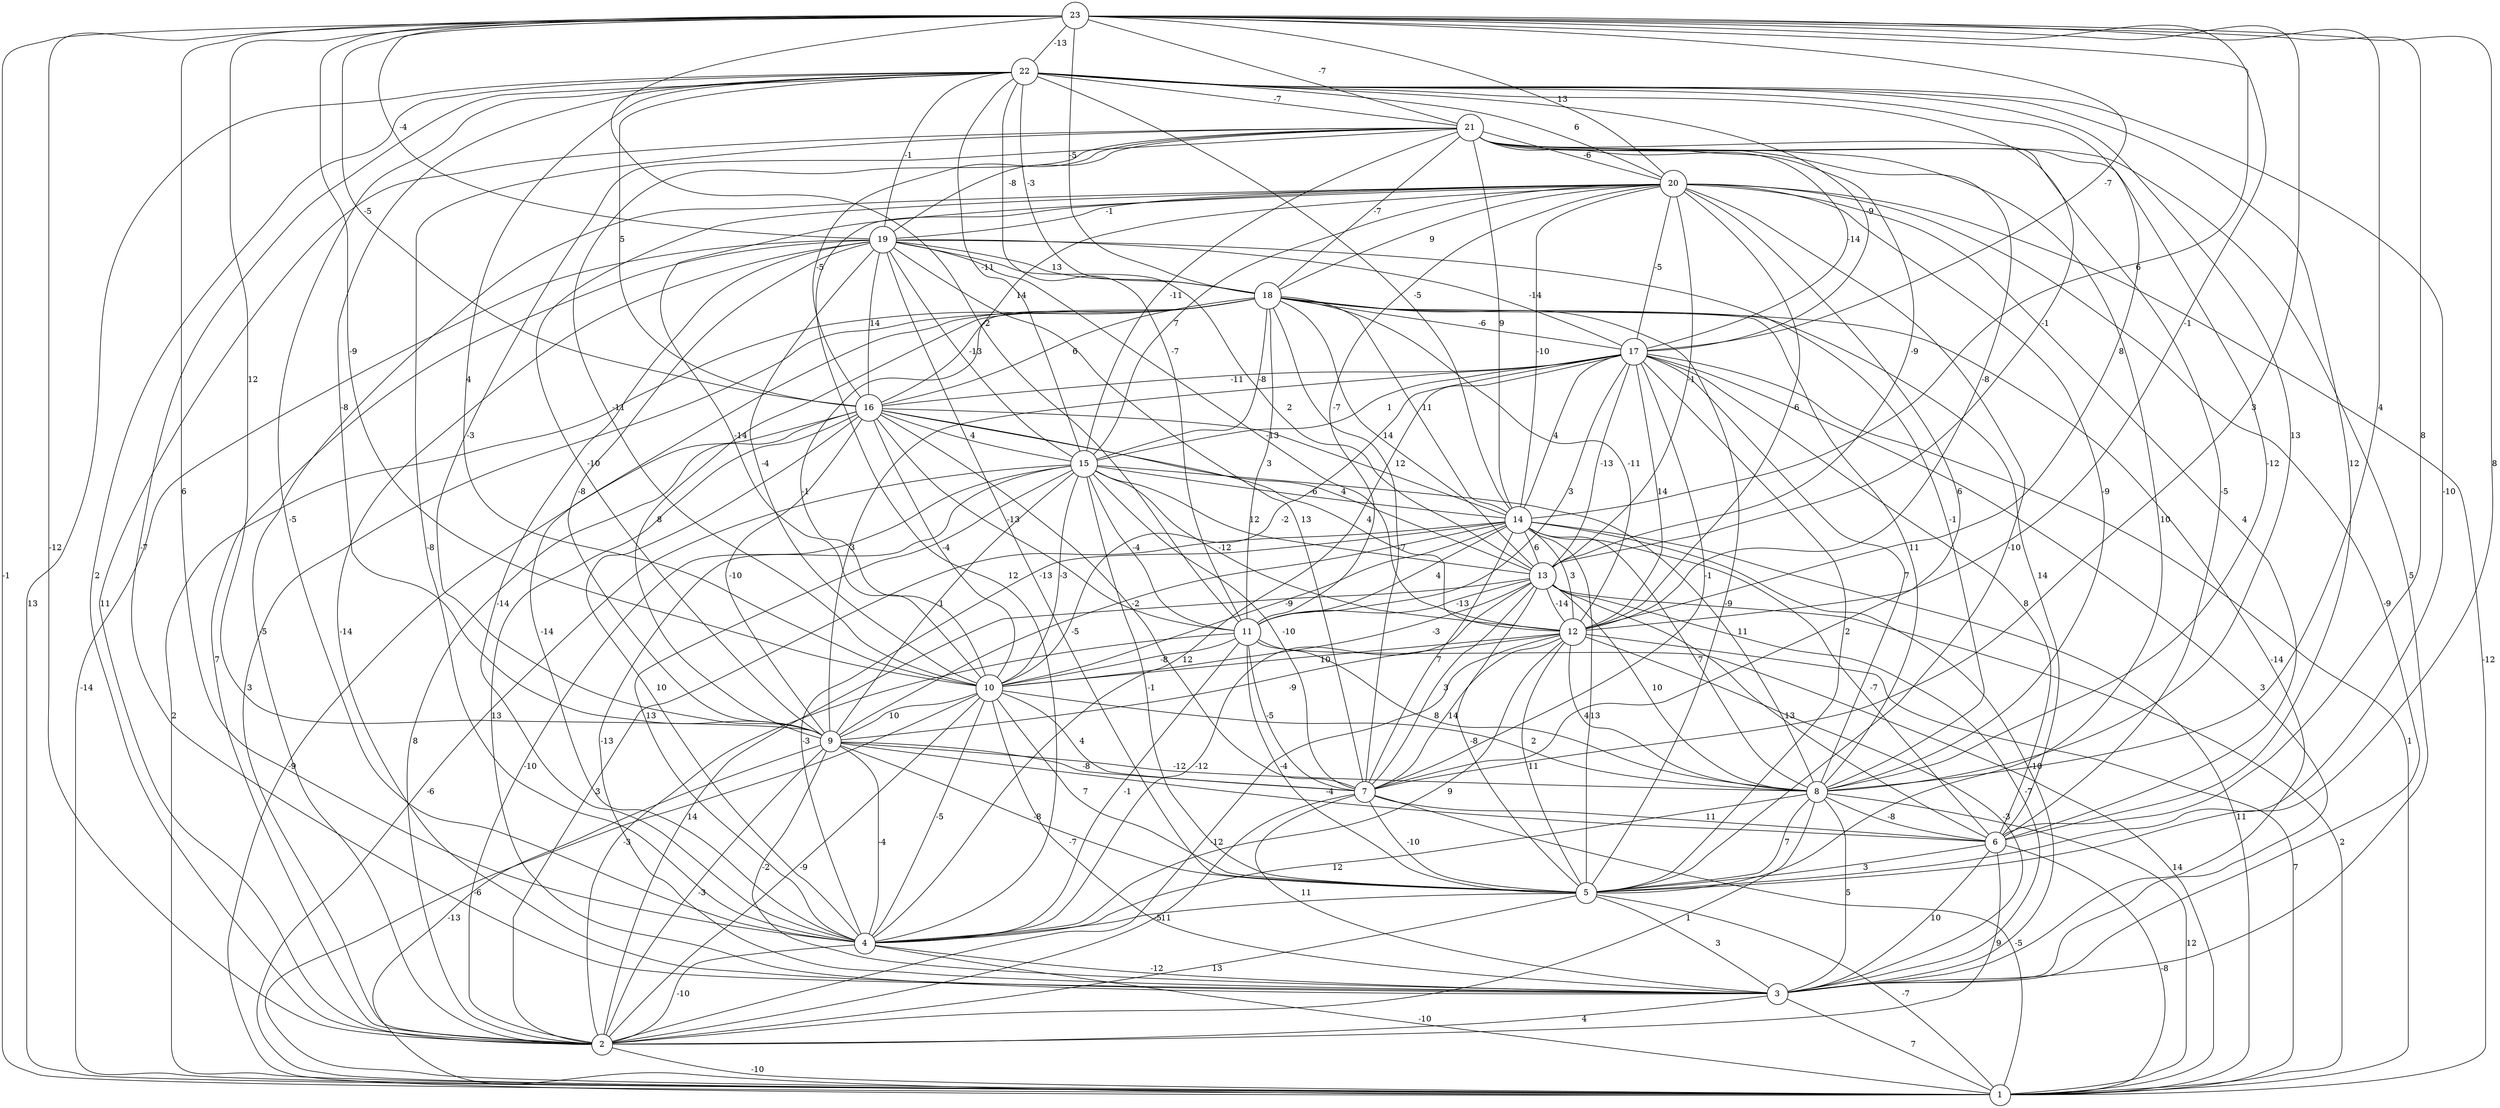 graph { 
	 fontname="Helvetica,Arial,sans-serif" 
	 node [shape = circle]; 
	 23 -- 1 [label = "-1"];
	 23 -- 2 [label = "-12"];
	 23 -- 4 [label = "6"];
	 23 -- 5 [label = "8"];
	 23 -- 6 [label = "8"];
	 23 -- 7 [label = "3"];
	 23 -- 8 [label = "4"];
	 23 -- 9 [label = "12"];
	 23 -- 10 [label = "-9"];
	 23 -- 11 [label = "-2"];
	 23 -- 12 [label = "-1"];
	 23 -- 14 [label = "6"];
	 23 -- 16 [label = "-5"];
	 23 -- 17 [label = "-7"];
	 23 -- 18 [label = "-5"];
	 23 -- 19 [label = "-4"];
	 23 -- 20 [label = "13"];
	 23 -- 21 [label = "-7"];
	 23 -- 22 [label = "-13"];
	 22 -- 1 [label = "13"];
	 22 -- 2 [label = "2"];
	 22 -- 3 [label = "-7"];
	 22 -- 4 [label = "-5"];
	 22 -- 5 [label = "-10"];
	 22 -- 6 [label = "12"];
	 22 -- 8 [label = "13"];
	 22 -- 9 [label = "-8"];
	 22 -- 10 [label = "4"];
	 22 -- 11 [label = "-7"];
	 22 -- 12 [label = "8"];
	 22 -- 13 [label = "-1"];
	 22 -- 14 [label = "-5"];
	 22 -- 15 [label = "-11"];
	 22 -- 16 [label = "5"];
	 22 -- 17 [label = "-9"];
	 22 -- 18 [label = "-3"];
	 22 -- 19 [label = "-1"];
	 22 -- 20 [label = "6"];
	 22 -- 21 [label = "-7"];
	 21 -- 2 [label = "11"];
	 21 -- 3 [label = "5"];
	 21 -- 4 [label = "-8"];
	 21 -- 5 [label = "10"];
	 21 -- 6 [label = "-5"];
	 21 -- 8 [label = "-12"];
	 21 -- 9 [label = "-3"];
	 21 -- 10 [label = "-11"];
	 21 -- 12 [label = "-8"];
	 21 -- 13 [label = "-9"];
	 21 -- 14 [label = "9"];
	 21 -- 15 [label = "-11"];
	 21 -- 16 [label = "-5"];
	 21 -- 17 [label = "-14"];
	 21 -- 18 [label = "-7"];
	 21 -- 19 [label = "-8"];
	 21 -- 20 [label = "-6"];
	 20 -- 1 [label = "-12"];
	 20 -- 2 [label = "-5"];
	 20 -- 3 [label = "-9"];
	 20 -- 4 [label = "12"];
	 20 -- 5 [label = "-10"];
	 20 -- 6 [label = "4"];
	 20 -- 7 [label = "6"];
	 20 -- 8 [label = "-9"];
	 20 -- 9 [label = "-10"];
	 20 -- 10 [label = "-14"];
	 20 -- 11 [label = "-7"];
	 20 -- 12 [label = "-6"];
	 20 -- 13 [label = "-1"];
	 20 -- 14 [label = "-10"];
	 20 -- 15 [label = "7"];
	 20 -- 16 [label = "14"];
	 20 -- 17 [label = "-5"];
	 20 -- 18 [label = "9"];
	 20 -- 19 [label = "-1"];
	 19 -- 1 [label = "-14"];
	 19 -- 2 [label = "7"];
	 19 -- 3 [label = "-14"];
	 19 -- 4 [label = "-14"];
	 19 -- 5 [label = "-13"];
	 19 -- 7 [label = "13"];
	 19 -- 8 [label = "-1"];
	 19 -- 9 [label = "-8"];
	 19 -- 10 [label = "-4"];
	 19 -- 12 [label = "-13"];
	 19 -- 13 [label = "2"];
	 19 -- 15 [label = "-13"];
	 19 -- 16 [label = "14"];
	 19 -- 17 [label = "-14"];
	 19 -- 18 [label = "13"];
	 18 -- 1 [label = "2"];
	 18 -- 2 [label = "3"];
	 18 -- 3 [label = "-14"];
	 18 -- 4 [label = "-14"];
	 18 -- 5 [label = "-9"];
	 18 -- 6 [label = "14"];
	 18 -- 7 [label = "-7"];
	 18 -- 8 [label = "11"];
	 18 -- 9 [label = "8"];
	 18 -- 10 [label = "-1"];
	 18 -- 11 [label = "3"];
	 18 -- 12 [label = "-11"];
	 18 -- 13 [label = "14"];
	 18 -- 14 [label = "11"];
	 18 -- 15 [label = "-8"];
	 18 -- 16 [label = "6"];
	 18 -- 17 [label = "-6"];
	 17 -- 1 [label = "1"];
	 17 -- 3 [label = "3"];
	 17 -- 4 [label = "12"];
	 17 -- 5 [label = "2"];
	 17 -- 6 [label = "8"];
	 17 -- 7 [label = "-1"];
	 17 -- 8 [label = "7"];
	 17 -- 9 [label = "3"];
	 17 -- 10 [label = "-2"];
	 17 -- 11 [label = "3"];
	 17 -- 12 [label = "14"];
	 17 -- 13 [label = "-13"];
	 17 -- 14 [label = "4"];
	 17 -- 15 [label = "1"];
	 17 -- 16 [label = "-11"];
	 16 -- 1 [label = "-9"];
	 16 -- 2 [label = "8"];
	 16 -- 3 [label = "13"];
	 16 -- 4 [label = "10"];
	 16 -- 7 [label = "-2"];
	 16 -- 9 [label = "-10"];
	 16 -- 10 [label = "-4"];
	 16 -- 11 [label = "-13"];
	 16 -- 12 [label = "4"];
	 16 -- 13 [label = "4"];
	 16 -- 14 [label = "12"];
	 16 -- 15 [label = "4"];
	 15 -- 1 [label = "-6"];
	 15 -- 2 [label = "-10"];
	 15 -- 3 [label = "-13"];
	 15 -- 4 [label = "13"];
	 15 -- 5 [label = "-1"];
	 15 -- 7 [label = "-10"];
	 15 -- 8 [label = "11"];
	 15 -- 9 [label = "1"];
	 15 -- 10 [label = "-3"];
	 15 -- 11 [label = "-4"];
	 15 -- 12 [label = "-12"];
	 15 -- 13 [label = "12"];
	 15 -- 14 [label = "-6"];
	 14 -- 1 [label = "11"];
	 14 -- 2 [label = "3"];
	 14 -- 3 [label = "-10"];
	 14 -- 4 [label = "-3"];
	 14 -- 5 [label = "13"];
	 14 -- 6 [label = "-7"];
	 14 -- 7 [label = "7"];
	 14 -- 8 [label = "7"];
	 14 -- 9 [label = "-5"];
	 14 -- 10 [label = "-9"];
	 14 -- 11 [label = "4"];
	 14 -- 12 [label = "3"];
	 14 -- 13 [label = "6"];
	 13 -- 1 [label = "2"];
	 13 -- 2 [label = "14"];
	 13 -- 3 [label = "-7"];
	 13 -- 4 [label = "-12"];
	 13 -- 5 [label = "-8"];
	 13 -- 6 [label = "13"];
	 13 -- 7 [label = "3"];
	 13 -- 8 [label = "10"];
	 13 -- 10 [label = "-3"];
	 13 -- 11 [label = "-13"];
	 13 -- 12 [label = "-14"];
	 12 -- 1 [label = "7"];
	 12 -- 2 [label = "-12"];
	 12 -- 3 [label = "-3"];
	 12 -- 4 [label = "9"];
	 12 -- 5 [label = "11"];
	 12 -- 7 [label = "14"];
	 12 -- 8 [label = "4"];
	 12 -- 9 [label = "-9"];
	 12 -- 10 [label = "10"];
	 11 -- 1 [label = "14"];
	 11 -- 2 [label = "-3"];
	 11 -- 4 [label = "-1"];
	 11 -- 5 [label = "-4"];
	 11 -- 7 [label = "-5"];
	 11 -- 8 [label = "8"];
	 11 -- 10 [label = "-8"];
	 10 -- 1 [label = "-6"];
	 10 -- 2 [label = "-9"];
	 10 -- 3 [label = "-7"];
	 10 -- 4 [label = "-5"];
	 10 -- 5 [label = "7"];
	 10 -- 7 [label = "4"];
	 10 -- 8 [label = "2"];
	 10 -- 9 [label = "10"];
	 9 -- 1 [label = "-13"];
	 9 -- 2 [label = "-3"];
	 9 -- 3 [label = "-2"];
	 9 -- 4 [label = "-4"];
	 9 -- 5 [label = "-8"];
	 9 -- 6 [label = "-4"];
	 9 -- 7 [label = "-8"];
	 9 -- 8 [label = "-12"];
	 8 -- 1 [label = "12"];
	 8 -- 2 [label = "1"];
	 8 -- 3 [label = "5"];
	 8 -- 4 [label = "12"];
	 8 -- 5 [label = "7"];
	 8 -- 6 [label = "-8"];
	 7 -- 1 [label = "-5"];
	 7 -- 2 [label = "11"];
	 7 -- 3 [label = "11"];
	 7 -- 5 [label = "-10"];
	 7 -- 6 [label = "11"];
	 6 -- 1 [label = "-8"];
	 6 -- 2 [label = "9"];
	 6 -- 3 [label = "10"];
	 6 -- 5 [label = "3"];
	 5 -- 1 [label = "-7"];
	 5 -- 2 [label = "13"];
	 5 -- 3 [label = "3"];
	 5 -- 4 [label = "-5"];
	 4 -- 1 [label = "-10"];
	 4 -- 2 [label = "-10"];
	 4 -- 3 [label = "-12"];
	 3 -- 1 [label = "7"];
	 3 -- 2 [label = "4"];
	 2 -- 1 [label = "-10"];
	 1;
	 2;
	 3;
	 4;
	 5;
	 6;
	 7;
	 8;
	 9;
	 10;
	 11;
	 12;
	 13;
	 14;
	 15;
	 16;
	 17;
	 18;
	 19;
	 20;
	 21;
	 22;
	 23;
}
